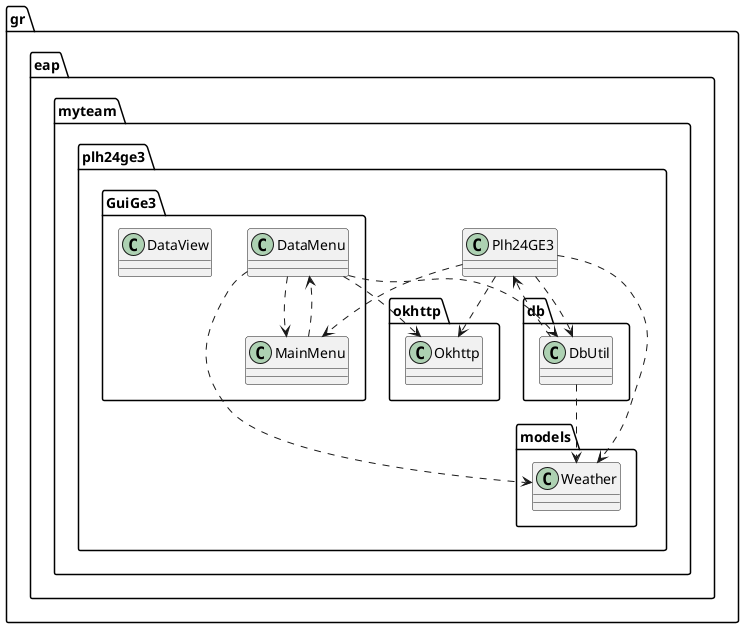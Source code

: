 @startuml

class gr.eap.myteam.plh24ge3.GuiGe3.DataMenu
class gr.eap.myteam.plh24ge3.GuiGe3.DataView
class gr.eap.myteam.plh24ge3.GuiGe3.MainMenu
class gr.eap.myteam.plh24ge3.Plh24GE3
class gr.eap.myteam.plh24ge3.db.DbUtil
class gr.eap.myteam.plh24ge3.models.Weather
class gr.eap.myteam.plh24ge3.okhttp.Okhttp



gr.eap.myteam.plh24ge3.GuiGe3.DataMenu ..> gr.eap.myteam.plh24ge3.GuiGe3.MainMenu
gr.eap.myteam.plh24ge3.GuiGe3.DataMenu ..> gr.eap.myteam.plh24ge3.db.DbUtil
gr.eap.myteam.plh24ge3.GuiGe3.DataMenu ..> gr.eap.myteam.plh24ge3.models.Weather
gr.eap.myteam.plh24ge3.GuiGe3.DataMenu ..> gr.eap.myteam.plh24ge3.okhttp.Okhttp
gr.eap.myteam.plh24ge3.GuiGe3.MainMenu ..> gr.eap.myteam.plh24ge3.GuiGe3.DataMenu
gr.eap.myteam.plh24ge3.Plh24GE3 ..> gr.eap.myteam.plh24ge3.GuiGe3.MainMenu
gr.eap.myteam.plh24ge3.Plh24GE3 ..> gr.eap.myteam.plh24ge3.db.DbUtil
gr.eap.myteam.plh24ge3.Plh24GE3 ..> gr.eap.myteam.plh24ge3.models.Weather
gr.eap.myteam.plh24ge3.Plh24GE3 ..> gr.eap.myteam.plh24ge3.okhttp.Okhttp
gr.eap.myteam.plh24ge3.db.DbUtil ..> gr.eap.myteam.plh24ge3.Plh24GE3
gr.eap.myteam.plh24ge3.db.DbUtil ..> gr.eap.myteam.plh24ge3.models.Weather

@enduml